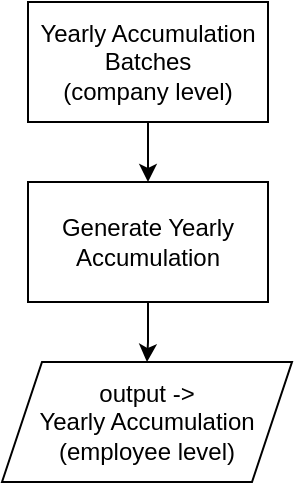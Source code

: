 <mxfile version="20.8.11" type="github">
  <diagram name="Page-1" id="jYpnWqnNWGqpR6k1zWHy">
    <mxGraphModel dx="152" dy="448" grid="1" gridSize="10" guides="1" tooltips="1" connect="1" arrows="1" fold="1" page="1" pageScale="1" pageWidth="850" pageHeight="1100" math="0" shadow="0">
      <root>
        <mxCell id="0" />
        <mxCell id="1" parent="0" />
        <mxCell id="mbxZbuyniR9xnibPYPuA-3" value="" style="edgeStyle=orthogonalEdgeStyle;rounded=0;orthogonalLoop=1;jettySize=auto;html=1;" edge="1" parent="1" source="mbxZbuyniR9xnibPYPuA-1" target="mbxZbuyniR9xnibPYPuA-4">
          <mxGeometry relative="1" as="geometry" />
        </mxCell>
        <mxCell id="mbxZbuyniR9xnibPYPuA-1" value="Yearly Accumulation Batches&lt;br&gt;(company level)" style="rounded=0;whiteSpace=wrap;html=1;" vertex="1" parent="1">
          <mxGeometry x="350" y="220" width="120" height="60" as="geometry" />
        </mxCell>
        <mxCell id="mbxZbuyniR9xnibPYPuA-5" value="" style="edgeStyle=orthogonalEdgeStyle;rounded=0;orthogonalLoop=1;jettySize=auto;html=1;entryX=0.5;entryY=0;entryDx=0;entryDy=0;" edge="1" parent="1" source="mbxZbuyniR9xnibPYPuA-4" target="mbxZbuyniR9xnibPYPuA-6">
          <mxGeometry relative="1" as="geometry">
            <mxPoint x="410" y="490" as="targetPoint" />
          </mxGeometry>
        </mxCell>
        <mxCell id="mbxZbuyniR9xnibPYPuA-4" value="Generate Yearly Accumulation" style="rounded=0;whiteSpace=wrap;html=1;" vertex="1" parent="1">
          <mxGeometry x="350" y="310" width="120" height="60" as="geometry" />
        </mxCell>
        <mxCell id="mbxZbuyniR9xnibPYPuA-6" value="output -&amp;gt; &lt;br&gt;Yearly Accumulation (employee level)" style="shape=parallelogram;perimeter=parallelogramPerimeter;whiteSpace=wrap;html=1;fixedSize=1;" vertex="1" parent="1">
          <mxGeometry x="337" y="400" width="145" height="60" as="geometry" />
        </mxCell>
      </root>
    </mxGraphModel>
  </diagram>
</mxfile>
